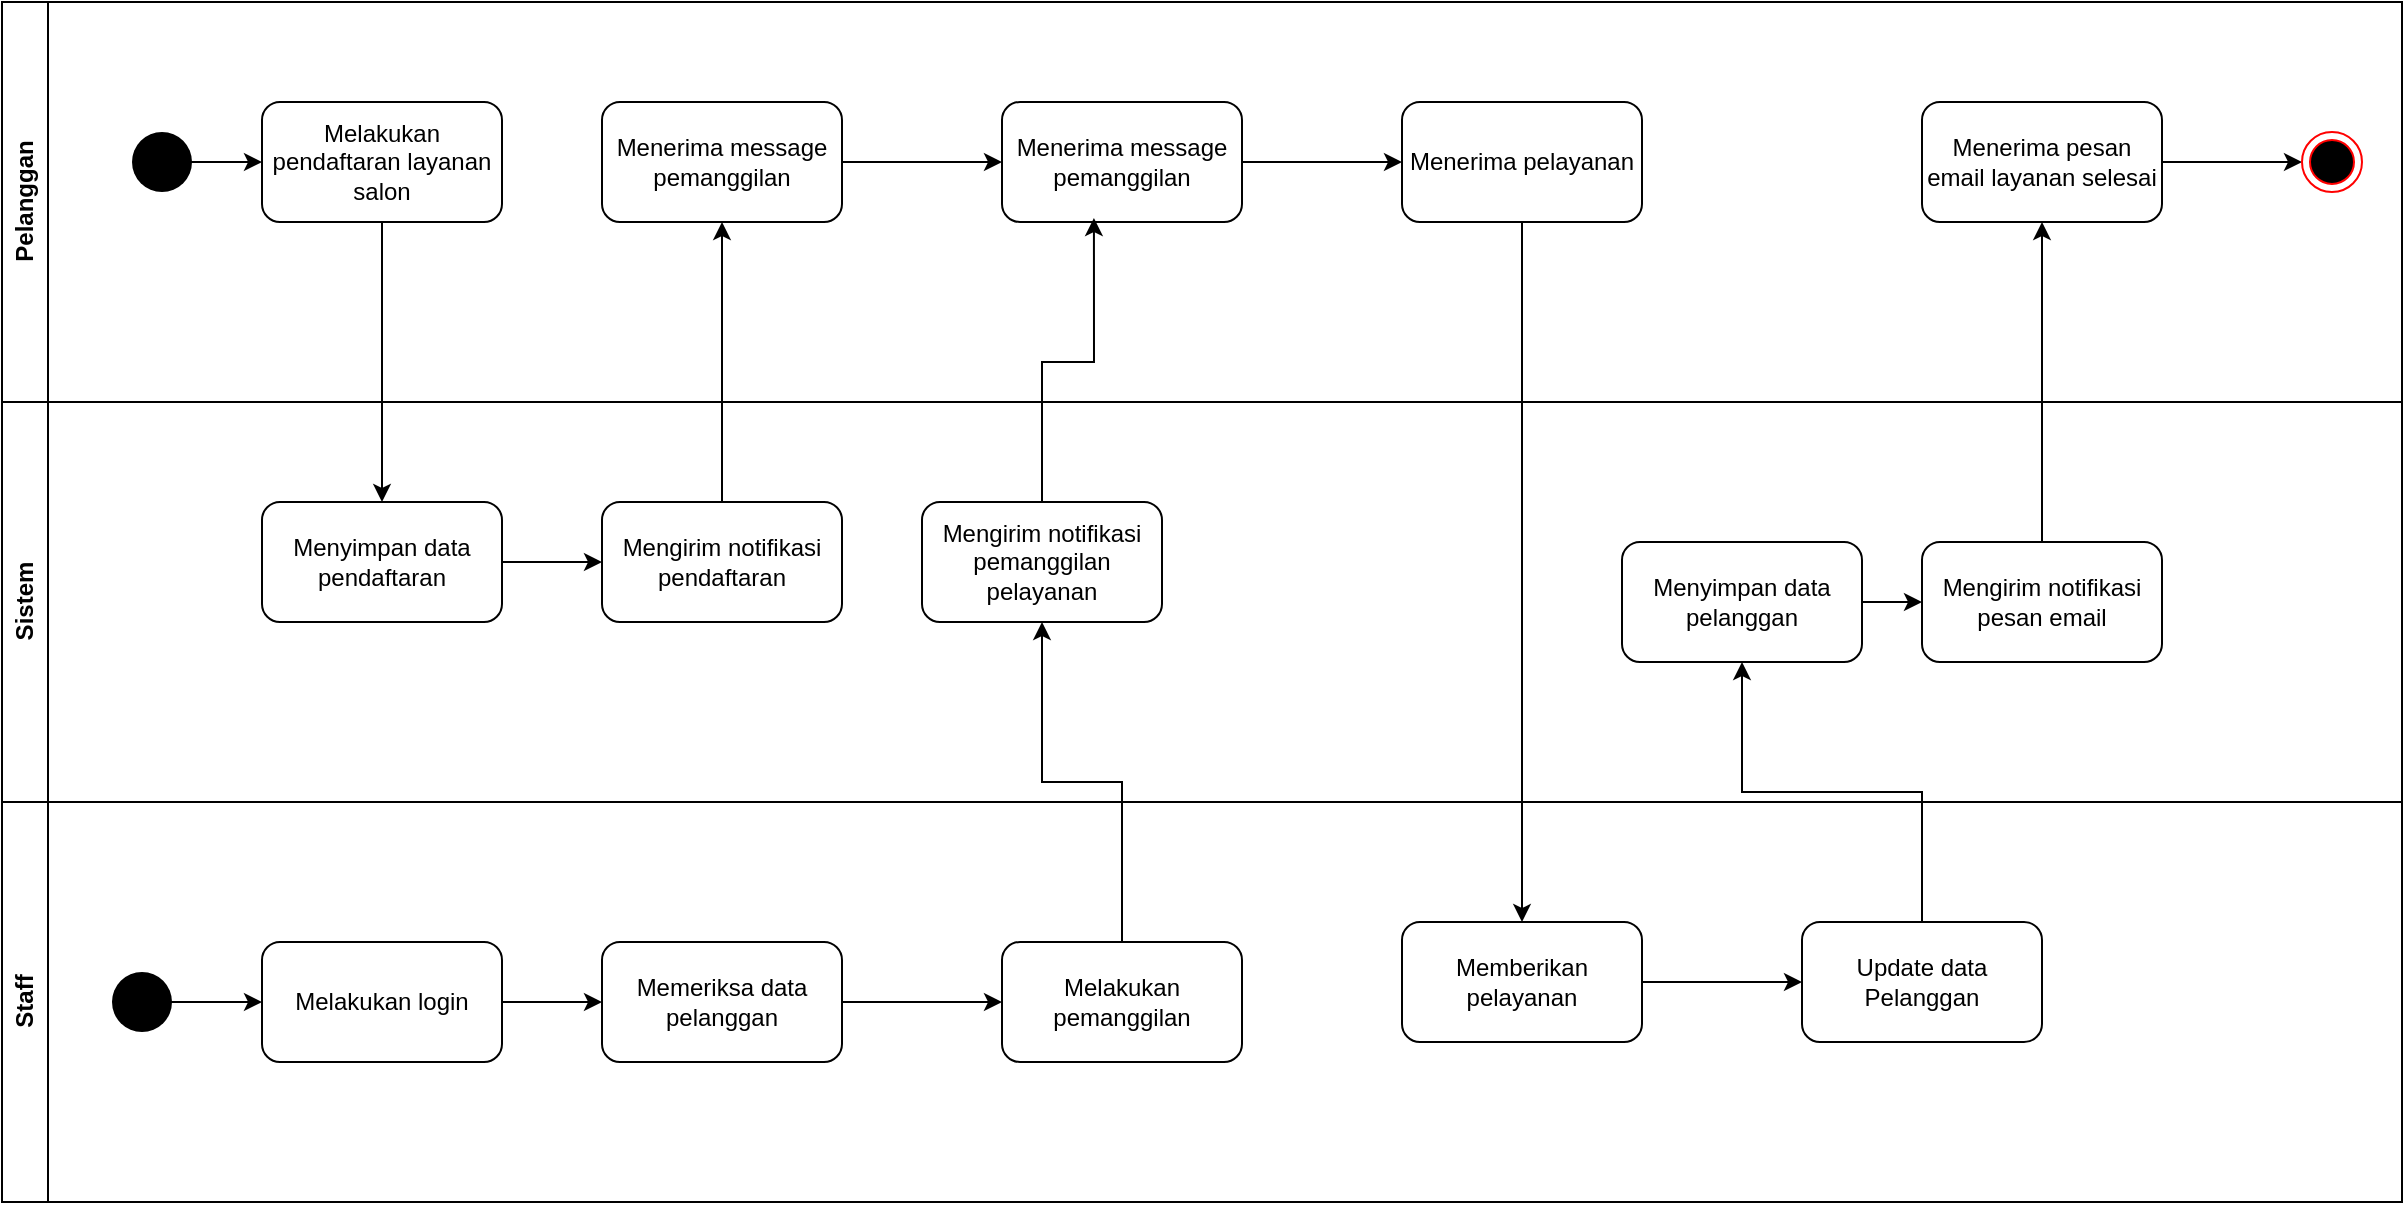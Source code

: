 <mxfile version="26.0.10">
  <diagram name="Page-1" id="v1DvpuFghXlMb7m5s1q7">
    <mxGraphModel dx="1257" dy="660" grid="1" gridSize="10" guides="1" tooltips="1" connect="1" arrows="1" fold="1" page="1" pageScale="1" pageWidth="850" pageHeight="1100" math="0" shadow="0">
      <root>
        <mxCell id="0" />
        <mxCell id="1" parent="0" />
        <mxCell id="2ou1pMSBvPDEXaXkW3Th-1" value="Pelanggan" style="swimlane;horizontal=0;whiteSpace=wrap;html=1;" parent="1" vertex="1">
          <mxGeometry x="80" y="40" width="1200" height="200" as="geometry" />
        </mxCell>
        <mxCell id="2ou1pMSBvPDEXaXkW3Th-24" style="edgeStyle=orthogonalEdgeStyle;rounded=0;orthogonalLoop=1;jettySize=auto;html=1;" parent="2ou1pMSBvPDEXaXkW3Th-1" source="2ou1pMSBvPDEXaXkW3Th-6" target="2ou1pMSBvPDEXaXkW3Th-23" edge="1">
          <mxGeometry relative="1" as="geometry" />
        </mxCell>
        <mxCell id="2ou1pMSBvPDEXaXkW3Th-6" value="" style="shape=waypoint;sketch=0;fillStyle=solid;size=6;pointerEvents=1;points=[];fillColor=none;resizable=0;rotatable=0;perimeter=centerPerimeter;snapToPoint=1;strokeWidth=13;" parent="2ou1pMSBvPDEXaXkW3Th-1" vertex="1">
          <mxGeometry x="70" y="70" width="20" height="20" as="geometry" />
        </mxCell>
        <mxCell id="2ou1pMSBvPDEXaXkW3Th-23" value="Melakukan pendaftaran layanan salon" style="whiteSpace=wrap;html=1;rounded=1;" parent="2ou1pMSBvPDEXaXkW3Th-1" vertex="1">
          <mxGeometry x="130" y="50" width="120" height="60" as="geometry" />
        </mxCell>
        <mxCell id="2ou1pMSBvPDEXaXkW3Th-51" value="" style="edgeStyle=orthogonalEdgeStyle;rounded=0;orthogonalLoop=1;jettySize=auto;html=1;" parent="2ou1pMSBvPDEXaXkW3Th-1" source="2ou1pMSBvPDEXaXkW3Th-31" target="2ou1pMSBvPDEXaXkW3Th-50" edge="1">
          <mxGeometry relative="1" as="geometry" />
        </mxCell>
        <mxCell id="2ou1pMSBvPDEXaXkW3Th-31" value="Menerima message pemanggilan" style="whiteSpace=wrap;html=1;rounded=1;" parent="2ou1pMSBvPDEXaXkW3Th-1" vertex="1">
          <mxGeometry x="300" y="50" width="120" height="60" as="geometry" />
        </mxCell>
        <mxCell id="2ou1pMSBvPDEXaXkW3Th-54" value="" style="edgeStyle=orthogonalEdgeStyle;rounded=0;orthogonalLoop=1;jettySize=auto;html=1;" parent="2ou1pMSBvPDEXaXkW3Th-1" source="2ou1pMSBvPDEXaXkW3Th-50" target="2ou1pMSBvPDEXaXkW3Th-53" edge="1">
          <mxGeometry relative="1" as="geometry" />
        </mxCell>
        <mxCell id="2ou1pMSBvPDEXaXkW3Th-50" value="Menerima message pemanggilan" style="whiteSpace=wrap;html=1;rounded=1;" parent="2ou1pMSBvPDEXaXkW3Th-1" vertex="1">
          <mxGeometry x="500" y="50" width="120" height="60" as="geometry" />
        </mxCell>
        <mxCell id="2ou1pMSBvPDEXaXkW3Th-53" value="Menerima pelayanan" style="whiteSpace=wrap;html=1;rounded=1;" parent="2ou1pMSBvPDEXaXkW3Th-1" vertex="1">
          <mxGeometry x="700" y="50" width="120" height="60" as="geometry" />
        </mxCell>
        <mxCell id="aqFFS7O3PuZH-hRAMnef-5" style="edgeStyle=orthogonalEdgeStyle;rounded=0;orthogonalLoop=1;jettySize=auto;html=1;" edge="1" parent="2ou1pMSBvPDEXaXkW3Th-1" source="aqFFS7O3PuZH-hRAMnef-3" target="2ou1pMSBvPDEXaXkW3Th-63">
          <mxGeometry relative="1" as="geometry" />
        </mxCell>
        <mxCell id="aqFFS7O3PuZH-hRAMnef-3" value="Menerima pesan email layanan selesai" style="whiteSpace=wrap;html=1;rounded=1;" vertex="1" parent="2ou1pMSBvPDEXaXkW3Th-1">
          <mxGeometry x="960" y="50" width="120" height="60" as="geometry" />
        </mxCell>
        <mxCell id="aqFFS7O3PuZH-hRAMnef-1" value="Mengirim notifikasi pesan email" style="whiteSpace=wrap;html=1;rounded=1;" vertex="1" parent="2ou1pMSBvPDEXaXkW3Th-1">
          <mxGeometry x="960" y="270" width="120" height="60" as="geometry" />
        </mxCell>
        <mxCell id="aqFFS7O3PuZH-hRAMnef-4" value="" style="edgeStyle=orthogonalEdgeStyle;rounded=0;orthogonalLoop=1;jettySize=auto;html=1;" edge="1" parent="2ou1pMSBvPDEXaXkW3Th-1" source="aqFFS7O3PuZH-hRAMnef-1" target="aqFFS7O3PuZH-hRAMnef-3">
          <mxGeometry relative="1" as="geometry" />
        </mxCell>
        <mxCell id="2ou1pMSBvPDEXaXkW3Th-63" value="" style="ellipse;html=1;shape=endState;fillColor=#000000;strokeColor=#ff0000;" parent="2ou1pMSBvPDEXaXkW3Th-1" vertex="1">
          <mxGeometry x="1150" y="65" width="30" height="30" as="geometry" />
        </mxCell>
        <mxCell id="2ou1pMSBvPDEXaXkW3Th-2" value="&lt;div&gt;Sistem&lt;/div&gt;" style="swimlane;horizontal=0;whiteSpace=wrap;html=1;" parent="1" vertex="1">
          <mxGeometry x="80" y="240" width="1200" height="200" as="geometry" />
        </mxCell>
        <mxCell id="2ou1pMSBvPDEXaXkW3Th-30" value="" style="edgeStyle=orthogonalEdgeStyle;rounded=0;orthogonalLoop=1;jettySize=auto;html=1;" parent="2ou1pMSBvPDEXaXkW3Th-2" source="2ou1pMSBvPDEXaXkW3Th-27" target="2ou1pMSBvPDEXaXkW3Th-29" edge="1">
          <mxGeometry relative="1" as="geometry" />
        </mxCell>
        <mxCell id="2ou1pMSBvPDEXaXkW3Th-27" value="Menyimpan data pendaftaran" style="whiteSpace=wrap;html=1;rounded=1;" parent="2ou1pMSBvPDEXaXkW3Th-2" vertex="1">
          <mxGeometry x="130" y="50" width="120" height="60" as="geometry" />
        </mxCell>
        <mxCell id="2ou1pMSBvPDEXaXkW3Th-29" value="Mengirim notifikasi pendaftaran" style="whiteSpace=wrap;html=1;rounded=1;" parent="2ou1pMSBvPDEXaXkW3Th-2" vertex="1">
          <mxGeometry x="300" y="50" width="120" height="60" as="geometry" />
        </mxCell>
        <mxCell id="2ou1pMSBvPDEXaXkW3Th-48" value="Mengirim notifikasi pemanggilan pelayanan" style="whiteSpace=wrap;html=1;rounded=1;" parent="2ou1pMSBvPDEXaXkW3Th-2" vertex="1">
          <mxGeometry x="460" y="50" width="120" height="60" as="geometry" />
        </mxCell>
        <mxCell id="2ou1pMSBvPDEXaXkW3Th-61" value="Menyimpan data pelanggan" style="whiteSpace=wrap;html=1;rounded=1;" parent="2ou1pMSBvPDEXaXkW3Th-2" vertex="1">
          <mxGeometry x="810" y="70" width="120" height="60" as="geometry" />
        </mxCell>
        <mxCell id="2ou1pMSBvPDEXaXkW3Th-3" value="Staff" style="swimlane;horizontal=0;whiteSpace=wrap;html=1;" parent="1" vertex="1">
          <mxGeometry x="80" y="440" width="1200" height="200" as="geometry" />
        </mxCell>
        <mxCell id="2ou1pMSBvPDEXaXkW3Th-37" style="edgeStyle=orthogonalEdgeStyle;rounded=0;orthogonalLoop=1;jettySize=auto;html=1;" parent="2ou1pMSBvPDEXaXkW3Th-3" source="2ou1pMSBvPDEXaXkW3Th-15" target="2ou1pMSBvPDEXaXkW3Th-18" edge="1">
          <mxGeometry relative="1" as="geometry" />
        </mxCell>
        <mxCell id="2ou1pMSBvPDEXaXkW3Th-15" value="" style="shape=waypoint;sketch=0;fillStyle=solid;size=6;pointerEvents=1;points=[];fillColor=none;resizable=0;rotatable=0;perimeter=centerPerimeter;snapToPoint=1;strokeWidth=13;" parent="2ou1pMSBvPDEXaXkW3Th-3" vertex="1">
          <mxGeometry x="60" y="90" width="20" height="20" as="geometry" />
        </mxCell>
        <mxCell id="2ou1pMSBvPDEXaXkW3Th-39" value="" style="edgeStyle=orthogonalEdgeStyle;rounded=0;orthogonalLoop=1;jettySize=auto;html=1;" parent="2ou1pMSBvPDEXaXkW3Th-3" source="2ou1pMSBvPDEXaXkW3Th-18" target="2ou1pMSBvPDEXaXkW3Th-38" edge="1">
          <mxGeometry relative="1" as="geometry" />
        </mxCell>
        <mxCell id="2ou1pMSBvPDEXaXkW3Th-18" value="Melakukan login" style="whiteSpace=wrap;html=1;rounded=1;" parent="2ou1pMSBvPDEXaXkW3Th-3" vertex="1">
          <mxGeometry x="130" y="70" width="120" height="60" as="geometry" />
        </mxCell>
        <mxCell id="2ou1pMSBvPDEXaXkW3Th-41" value="" style="edgeStyle=orthogonalEdgeStyle;rounded=0;orthogonalLoop=1;jettySize=auto;html=1;" parent="2ou1pMSBvPDEXaXkW3Th-3" source="2ou1pMSBvPDEXaXkW3Th-38" target="2ou1pMSBvPDEXaXkW3Th-40" edge="1">
          <mxGeometry relative="1" as="geometry" />
        </mxCell>
        <mxCell id="2ou1pMSBvPDEXaXkW3Th-38" value="Memeriksa data pelanggan" style="whiteSpace=wrap;html=1;rounded=1;" parent="2ou1pMSBvPDEXaXkW3Th-3" vertex="1">
          <mxGeometry x="300" y="70" width="120" height="60" as="geometry" />
        </mxCell>
        <mxCell id="2ou1pMSBvPDEXaXkW3Th-40" value="Melakukan pemanggilan" style="whiteSpace=wrap;html=1;rounded=1;" parent="2ou1pMSBvPDEXaXkW3Th-3" vertex="1">
          <mxGeometry x="500" y="70" width="120" height="60" as="geometry" />
        </mxCell>
        <mxCell id="2ou1pMSBvPDEXaXkW3Th-60" value="" style="edgeStyle=orthogonalEdgeStyle;rounded=0;orthogonalLoop=1;jettySize=auto;html=1;" parent="2ou1pMSBvPDEXaXkW3Th-3" source="2ou1pMSBvPDEXaXkW3Th-57" target="2ou1pMSBvPDEXaXkW3Th-59" edge="1">
          <mxGeometry relative="1" as="geometry" />
        </mxCell>
        <mxCell id="2ou1pMSBvPDEXaXkW3Th-57" value="Memberikan pelayanan" style="whiteSpace=wrap;html=1;rounded=1;" parent="2ou1pMSBvPDEXaXkW3Th-3" vertex="1">
          <mxGeometry x="700" y="60" width="120" height="60" as="geometry" />
        </mxCell>
        <mxCell id="2ou1pMSBvPDEXaXkW3Th-59" value="Update data Pelanggan" style="whiteSpace=wrap;html=1;rounded=1;" parent="2ou1pMSBvPDEXaXkW3Th-3" vertex="1">
          <mxGeometry x="900" y="60" width="120" height="60" as="geometry" />
        </mxCell>
        <mxCell id="2ou1pMSBvPDEXaXkW3Th-28" value="" style="edgeStyle=orthogonalEdgeStyle;rounded=0;orthogonalLoop=1;jettySize=auto;html=1;" parent="1" source="2ou1pMSBvPDEXaXkW3Th-23" target="2ou1pMSBvPDEXaXkW3Th-27" edge="1">
          <mxGeometry relative="1" as="geometry" />
        </mxCell>
        <mxCell id="2ou1pMSBvPDEXaXkW3Th-32" value="" style="edgeStyle=orthogonalEdgeStyle;rounded=0;orthogonalLoop=1;jettySize=auto;html=1;" parent="1" source="2ou1pMSBvPDEXaXkW3Th-29" target="2ou1pMSBvPDEXaXkW3Th-31" edge="1">
          <mxGeometry relative="1" as="geometry" />
        </mxCell>
        <mxCell id="2ou1pMSBvPDEXaXkW3Th-49" value="" style="edgeStyle=orthogonalEdgeStyle;rounded=0;orthogonalLoop=1;jettySize=auto;html=1;" parent="1" source="2ou1pMSBvPDEXaXkW3Th-40" target="2ou1pMSBvPDEXaXkW3Th-48" edge="1">
          <mxGeometry relative="1" as="geometry" />
        </mxCell>
        <mxCell id="2ou1pMSBvPDEXaXkW3Th-52" style="edgeStyle=orthogonalEdgeStyle;rounded=0;orthogonalLoop=1;jettySize=auto;html=1;entryX=0.383;entryY=0.967;entryDx=0;entryDy=0;entryPerimeter=0;" parent="1" source="2ou1pMSBvPDEXaXkW3Th-48" target="2ou1pMSBvPDEXaXkW3Th-50" edge="1">
          <mxGeometry relative="1" as="geometry" />
        </mxCell>
        <mxCell id="2ou1pMSBvPDEXaXkW3Th-58" value="" style="edgeStyle=orthogonalEdgeStyle;rounded=0;orthogonalLoop=1;jettySize=auto;html=1;" parent="1" source="2ou1pMSBvPDEXaXkW3Th-53" target="2ou1pMSBvPDEXaXkW3Th-57" edge="1">
          <mxGeometry relative="1" as="geometry" />
        </mxCell>
        <mxCell id="2ou1pMSBvPDEXaXkW3Th-62" value="" style="edgeStyle=orthogonalEdgeStyle;rounded=0;orthogonalLoop=1;jettySize=auto;html=1;" parent="1" source="2ou1pMSBvPDEXaXkW3Th-59" target="2ou1pMSBvPDEXaXkW3Th-61" edge="1">
          <mxGeometry relative="1" as="geometry" />
        </mxCell>
        <mxCell id="aqFFS7O3PuZH-hRAMnef-2" value="" style="edgeStyle=orthogonalEdgeStyle;rounded=0;orthogonalLoop=1;jettySize=auto;html=1;" edge="1" parent="1" source="2ou1pMSBvPDEXaXkW3Th-61" target="aqFFS7O3PuZH-hRAMnef-1">
          <mxGeometry relative="1" as="geometry" />
        </mxCell>
      </root>
    </mxGraphModel>
  </diagram>
</mxfile>
